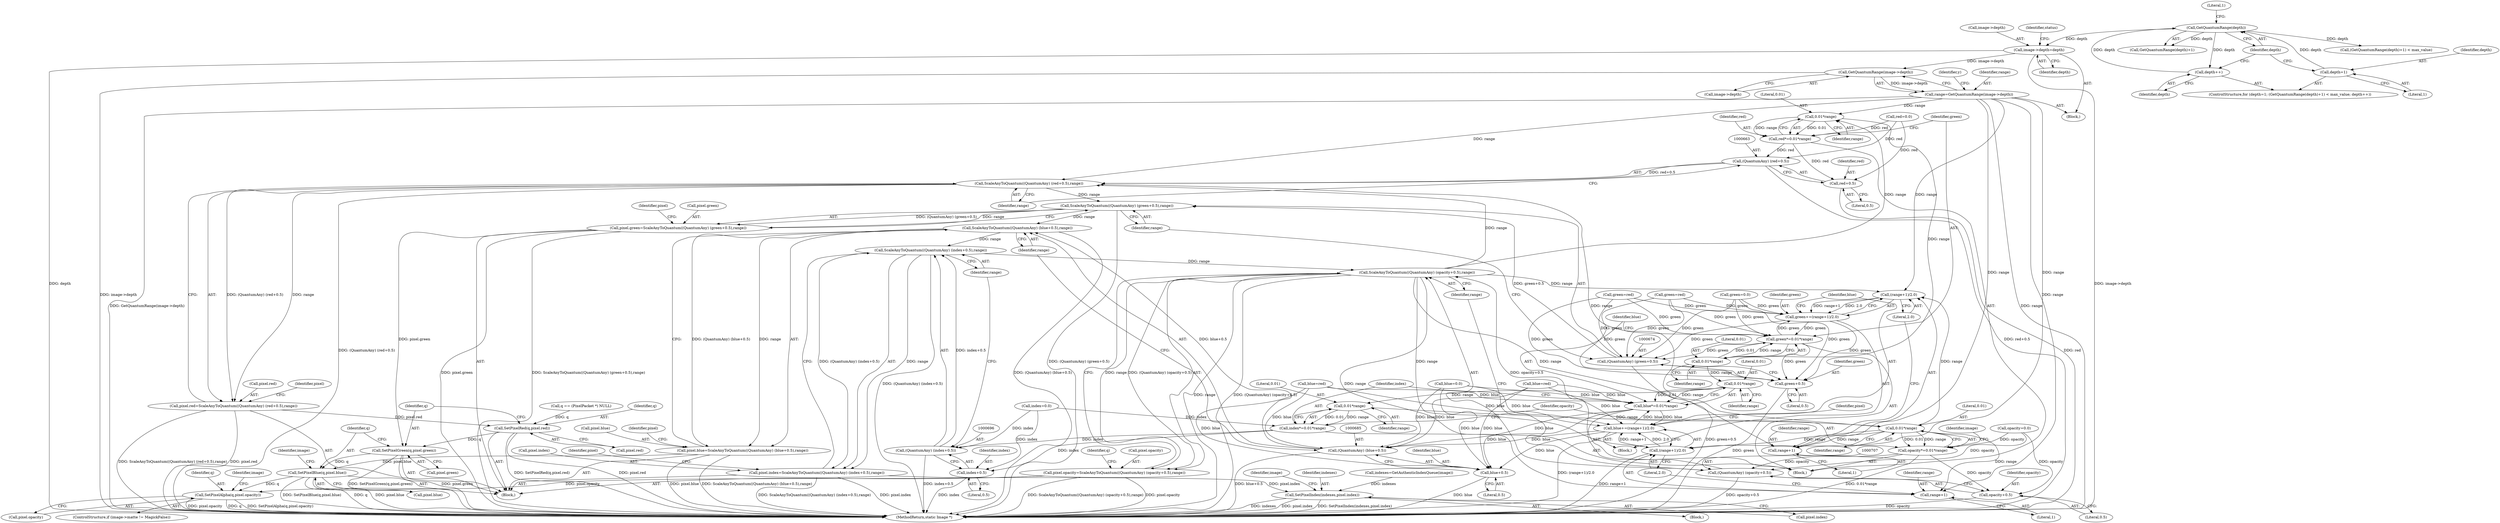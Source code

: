 digraph "0_ImageMagick_f6e9d0d9955e85bdd7540b251cd50d598dacc5e6_67@pointer" {
"1000387" [label="(Call,GetQuantumRange(image->depth))"];
"1000288" [label="(Call,image->depth=depth)"];
"1000282" [label="(Call,GetQuantumRange(depth))"];
"1000286" [label="(Call,depth++)"];
"1000277" [label="(Call,depth=1)"];
"1000385" [label="(Call,range=GetQuantumRange(image->depth))"];
"1000613" [label="(Call,0.01*range)"];
"1000611" [label="(Call,red*=0.01*range)"];
"1000662" [label="(Call,(QuantumAny) (red+0.5))"];
"1000661" [label="(Call,ScaleAnyToQuantum((QuantumAny) (red+0.5),range))"];
"1000657" [label="(Call,pixel.red=ScaleAnyToQuantum((QuantumAny) (red+0.5),range))"];
"1000728" [label="(Call,SetPixelRed(q,pixel.red))"];
"1000733" [label="(Call,SetPixelGreen(q,pixel.green))"];
"1000738" [label="(Call,SetPixelBlue(q,pixel.blue))"];
"1000765" [label="(Call,SetPixelAlpha(q,pixel.opacity))"];
"1000672" [label="(Call,ScaleAnyToQuantum((QuantumAny) (green+0.5),range))"];
"1000668" [label="(Call,pixel.green=ScaleAnyToQuantum((QuantumAny) (green+0.5),range))"];
"1000683" [label="(Call,ScaleAnyToQuantum((QuantumAny) (blue+0.5),range))"];
"1000679" [label="(Call,pixel.blue=ScaleAnyToQuantum((QuantumAny) (blue+0.5),range))"];
"1000694" [label="(Call,ScaleAnyToQuantum((QuantumAny) (index+0.5),range))"];
"1000690" [label="(Call,pixel.index=ScaleAnyToQuantum((QuantumAny) (index+0.5),range))"];
"1000754" [label="(Call,SetPixelIndex(indexes,pixel.index))"];
"1000705" [label="(Call,ScaleAnyToQuantum((QuantumAny) (opacity+0.5),range))"];
"1000645" [label="(Call,(range+1)/2.0)"];
"1000643" [label="(Call,green+=(range+1)/2.0)"];
"1000616" [label="(Call,green*=0.01*range)"];
"1000673" [label="(Call,(QuantumAny) (green+0.5))"];
"1000675" [label="(Call,green+0.5)"];
"1000646" [label="(Call,range+1)"];
"1000652" [label="(Call,(range+1)/2.0)"];
"1000650" [label="(Call,blue+=(range+1)/2.0)"];
"1000621" [label="(Call,blue*=0.01*range)"];
"1000684" [label="(Call,(QuantumAny) (blue+0.5))"];
"1000686" [label="(Call,blue+0.5)"];
"1000653" [label="(Call,range+1)"];
"1000701" [label="(Call,pixel.opacity=ScaleAnyToQuantum((QuantumAny) (opacity+0.5),range))"];
"1000664" [label="(Call,red+0.5)"];
"1000618" [label="(Call,0.01*range)"];
"1000623" [label="(Call,0.01*range)"];
"1000628" [label="(Call,0.01*range)"];
"1000626" [label="(Call,index*=0.01*range)"];
"1000695" [label="(Call,(QuantumAny) (index+0.5))"];
"1000697" [label="(Call,index+0.5)"];
"1000633" [label="(Call,0.01*range)"];
"1000631" [label="(Call,opacity*=0.01*range)"];
"1000706" [label="(Call,(QuantumAny) (opacity+0.5))"];
"1000708" [label="(Call,opacity+0.5)"];
"1000708" [label="(Call,opacity+0.5)"];
"1000611" [label="(Call,red*=0.01*range)"];
"1000618" [label="(Call,0.01*range)"];
"1000281" [label="(Call,GetQuantumRange(depth)+1)"];
"1000656" [label="(Literal,2.0)"];
"1000695" [label="(Call,(QuantumAny) (index+0.5))"];
"1000410" [label="(Call,red=0.0)"];
"1000691" [label="(Call,pixel.index)"];
"1000622" [label="(Identifier,blue)"];
"1000739" [label="(Identifier,q)"];
"1000393" [label="(Identifier,y)"];
"1000706" [label="(Call,(QuantumAny) (opacity+0.5))"];
"1000709" [label="(Identifier,opacity)"];
"1000672" [label="(Call,ScaleAnyToQuantum((QuantumAny) (green+0.5),range))"];
"1000648" [label="(Literal,1)"];
"1000634" [label="(Literal,0.01)"];
"1000613" [label="(Call,0.01*range)"];
"1000670" [label="(Identifier,pixel)"];
"1000759" [label="(ControlStructure,if (image->matte != MagickFalse))"];
"1000646" [label="(Call,range+1)"];
"1000701" [label="(Call,pixel.opacity=ScaleAnyToQuantum((QuantumAny) (opacity+0.5),range))"];
"1000681" [label="(Identifier,pixel)"];
"1000624" [label="(Literal,0.01)"];
"1000684" [label="(Call,(QuantumAny) (blue+0.5))"];
"1000287" [label="(Identifier,depth)"];
"1000746" [label="(Identifier,image)"];
"1000666" [label="(Literal,0.5)"];
"1000619" [label="(Literal,0.01)"];
"1000722" [label="(Call,q == (PixelPacket *) NULL)"];
"1000413" [label="(Call,green=0.0)"];
"1000692" [label="(Identifier,pixel)"];
"1000280" [label="(Call,(GetQuantumRange(depth)+1) < max_value)"];
"1000697" [label="(Call,index+0.5)"];
"1000667" [label="(Identifier,range)"];
"1000662" [label="(Call,(QuantumAny) (red+0.5))"];
"1000698" [label="(Identifier,index)"];
"1000762" [label="(Identifier,image)"];
"1000500" [label="(Call,blue=red)"];
"1000676" [label="(Identifier,green)"];
"1000642" [label="(Block,)"];
"1000687" [label="(Identifier,blue)"];
"1000292" [label="(Identifier,depth)"];
"1000282" [label="(Call,GetQuantumRange(depth))"];
"1000664" [label="(Call,red+0.5)"];
"1000388" [label="(Call,image->depth)"];
"1000628" [label="(Call,0.01*range)"];
"1000658" [label="(Call,pixel.red)"];
"1000729" [label="(Identifier,q)"];
"1000740" [label="(Call,pixel.blue)"];
"1000286" [label="(Call,depth++)"];
"1000644" [label="(Identifier,green)"];
"1000419" [label="(Call,index=0.0)"];
"1000678" [label="(Identifier,range)"];
"1000755" [label="(Identifier,indexes)"];
"1000710" [label="(Literal,0.5)"];
"1000289" [label="(Call,image->depth)"];
"1000387" [label="(Call,GetQuantumRange(image->depth))"];
"1000620" [label="(Identifier,range)"];
"1000754" [label="(Call,SetPixelIndex(indexes,pixel.index))"];
"1000276" [label="(ControlStructure,for (depth=1; (GetQuantumRange(depth)+1) < max_value; depth++))"];
"1000217" [label="(Block,)"];
"1000680" [label="(Call,pixel.blue)"];
"1000683" [label="(Call,ScaleAnyToQuantum((QuantumAny) (blue+0.5),range))"];
"1000294" [label="(Identifier,status)"];
"1000497" [label="(Call,green=red)"];
"1000738" [label="(Call,SetPixelBlue(q,pixel.blue))"];
"1000659" [label="(Identifier,pixel)"];
"1000711" [label="(Identifier,range)"];
"1000734" [label="(Identifier,q)"];
"1000661" [label="(Call,ScaleAnyToQuantum((QuantumAny) (red+0.5),range))"];
"1000645" [label="(Call,(range+1)/2.0)"];
"1000673" [label="(Call,(QuantumAny) (green+0.5))"];
"1000288" [label="(Call,image->depth=depth)"];
"1000631" [label="(Call,opacity*=0.01*range)"];
"1000654" [label="(Identifier,range)"];
"1000284" [label="(Literal,1)"];
"1000677" [label="(Literal,0.5)"];
"1000730" [label="(Call,pixel.red)"];
"1000614" [label="(Literal,0.01)"];
"1000650" [label="(Call,blue+=(range+1)/2.0)"];
"1000627" [label="(Identifier,index)"];
"1000639" [label="(Identifier,image)"];
"1000750" [label="(Call,indexes=GetAuthenticIndexQueue(image))"];
"1000617" [label="(Identifier,green)"];
"1000765" [label="(Call,SetPixelAlpha(q,pixel.opacity))"];
"1000416" [label="(Call,blue=0.0)"];
"1000616" [label="(Call,green*=0.01*range)"];
"1000705" [label="(Call,ScaleAnyToQuantum((QuantumAny) (opacity+0.5),range))"];
"1000846" [label="(MethodReturn,static Image *)"];
"1000633" [label="(Call,0.01*range)"];
"1000655" [label="(Literal,1)"];
"1000632" [label="(Identifier,opacity)"];
"1000702" [label="(Call,pixel.opacity)"];
"1000700" [label="(Identifier,range)"];
"1000643" [label="(Call,green+=(range+1)/2.0)"];
"1000635" [label="(Identifier,range)"];
"1000283" [label="(Identifier,depth)"];
"1000652" [label="(Call,(range+1)/2.0)"];
"1000278" [label="(Identifier,depth)"];
"1000668" [label="(Call,pixel.green=ScaleAnyToQuantum((QuantumAny) (green+0.5),range))"];
"1000612" [label="(Identifier,red)"];
"1000703" [label="(Identifier,pixel)"];
"1000767" [label="(Call,pixel.opacity)"];
"1000630" [label="(Identifier,range)"];
"1000713" [label="(Identifier,q)"];
"1000690" [label="(Call,pixel.index=ScaleAnyToQuantum((QuantumAny) (index+0.5),range))"];
"1000766" [label="(Identifier,q)"];
"1000733" [label="(Call,SetPixelGreen(q,pixel.green))"];
"1000626" [label="(Call,index*=0.01*range)"];
"1000651" [label="(Identifier,blue)"];
"1000621" [label="(Call,blue*=0.01*range)"];
"1000623" [label="(Call,0.01*range)"];
"1000438" [label="(Block,)"];
"1000688" [label="(Literal,0.5)"];
"1000385" [label="(Call,range=GetQuantumRange(image->depth))"];
"1000649" [label="(Literal,2.0)"];
"1000422" [label="(Call,opacity=0.0)"];
"1000629" [label="(Literal,0.01)"];
"1000694" [label="(Call,ScaleAnyToQuantum((QuantumAny) (index+0.5),range))"];
"1000480" [label="(Call,blue=red)"];
"1000675" [label="(Call,green+0.5)"];
"1000657" [label="(Call,pixel.red=ScaleAnyToQuantum((QuantumAny) (red+0.5),range))"];
"1000477" [label="(Call,green=red)"];
"1000669" [label="(Call,pixel.green)"];
"1000686" [label="(Call,blue+0.5)"];
"1000773" [label="(Identifier,image)"];
"1000615" [label="(Identifier,range)"];
"1000625" [label="(Identifier,range)"];
"1000679" [label="(Call,pixel.blue=ScaleAnyToQuantum((QuantumAny) (blue+0.5),range))"];
"1000749" [label="(Block,)"];
"1000386" [label="(Identifier,range)"];
"1000756" [label="(Call,pixel.index)"];
"1000735" [label="(Call,pixel.green)"];
"1000689" [label="(Identifier,range)"];
"1000610" [label="(Block,)"];
"1000699" [label="(Literal,0.5)"];
"1000279" [label="(Literal,1)"];
"1000653" [label="(Call,range+1)"];
"1000647" [label="(Identifier,range)"];
"1000665" [label="(Identifier,red)"];
"1000277" [label="(Call,depth=1)"];
"1000728" [label="(Call,SetPixelRed(q,pixel.red))"];
"1000387" -> "1000385"  [label="AST: "];
"1000387" -> "1000388"  [label="CFG: "];
"1000388" -> "1000387"  [label="AST: "];
"1000385" -> "1000387"  [label="CFG: "];
"1000387" -> "1000846"  [label="DDG: image->depth"];
"1000387" -> "1000385"  [label="DDG: image->depth"];
"1000288" -> "1000387"  [label="DDG: image->depth"];
"1000288" -> "1000217"  [label="AST: "];
"1000288" -> "1000292"  [label="CFG: "];
"1000289" -> "1000288"  [label="AST: "];
"1000292" -> "1000288"  [label="AST: "];
"1000294" -> "1000288"  [label="CFG: "];
"1000288" -> "1000846"  [label="DDG: depth"];
"1000288" -> "1000846"  [label="DDG: image->depth"];
"1000282" -> "1000288"  [label="DDG: depth"];
"1000282" -> "1000281"  [label="AST: "];
"1000282" -> "1000283"  [label="CFG: "];
"1000283" -> "1000282"  [label="AST: "];
"1000284" -> "1000282"  [label="CFG: "];
"1000282" -> "1000280"  [label="DDG: depth"];
"1000282" -> "1000281"  [label="DDG: depth"];
"1000286" -> "1000282"  [label="DDG: depth"];
"1000277" -> "1000282"  [label="DDG: depth"];
"1000282" -> "1000286"  [label="DDG: depth"];
"1000286" -> "1000276"  [label="AST: "];
"1000286" -> "1000287"  [label="CFG: "];
"1000287" -> "1000286"  [label="AST: "];
"1000283" -> "1000286"  [label="CFG: "];
"1000277" -> "1000276"  [label="AST: "];
"1000277" -> "1000279"  [label="CFG: "];
"1000278" -> "1000277"  [label="AST: "];
"1000279" -> "1000277"  [label="AST: "];
"1000283" -> "1000277"  [label="CFG: "];
"1000385" -> "1000217"  [label="AST: "];
"1000386" -> "1000385"  [label="AST: "];
"1000393" -> "1000385"  [label="CFG: "];
"1000385" -> "1000846"  [label="DDG: GetQuantumRange(image->depth)"];
"1000385" -> "1000846"  [label="DDG: range"];
"1000385" -> "1000613"  [label="DDG: range"];
"1000385" -> "1000645"  [label="DDG: range"];
"1000385" -> "1000646"  [label="DDG: range"];
"1000385" -> "1000652"  [label="DDG: range"];
"1000385" -> "1000653"  [label="DDG: range"];
"1000385" -> "1000661"  [label="DDG: range"];
"1000613" -> "1000611"  [label="AST: "];
"1000613" -> "1000615"  [label="CFG: "];
"1000614" -> "1000613"  [label="AST: "];
"1000615" -> "1000613"  [label="AST: "];
"1000611" -> "1000613"  [label="CFG: "];
"1000613" -> "1000611"  [label="DDG: 0.01"];
"1000613" -> "1000611"  [label="DDG: range"];
"1000705" -> "1000613"  [label="DDG: range"];
"1000613" -> "1000618"  [label="DDG: range"];
"1000611" -> "1000610"  [label="AST: "];
"1000612" -> "1000611"  [label="AST: "];
"1000617" -> "1000611"  [label="CFG: "];
"1000410" -> "1000611"  [label="DDG: red"];
"1000611" -> "1000662"  [label="DDG: red"];
"1000611" -> "1000664"  [label="DDG: red"];
"1000662" -> "1000661"  [label="AST: "];
"1000662" -> "1000664"  [label="CFG: "];
"1000663" -> "1000662"  [label="AST: "];
"1000664" -> "1000662"  [label="AST: "];
"1000667" -> "1000662"  [label="CFG: "];
"1000662" -> "1000846"  [label="DDG: red+0.5"];
"1000662" -> "1000661"  [label="DDG: red+0.5"];
"1000410" -> "1000662"  [label="DDG: red"];
"1000661" -> "1000657"  [label="AST: "];
"1000661" -> "1000667"  [label="CFG: "];
"1000667" -> "1000661"  [label="AST: "];
"1000657" -> "1000661"  [label="CFG: "];
"1000661" -> "1000846"  [label="DDG: (QuantumAny) (red+0.5)"];
"1000661" -> "1000657"  [label="DDG: (QuantumAny) (red+0.5)"];
"1000661" -> "1000657"  [label="DDG: range"];
"1000705" -> "1000661"  [label="DDG: range"];
"1000633" -> "1000661"  [label="DDG: range"];
"1000661" -> "1000672"  [label="DDG: range"];
"1000657" -> "1000438"  [label="AST: "];
"1000658" -> "1000657"  [label="AST: "];
"1000670" -> "1000657"  [label="CFG: "];
"1000657" -> "1000846"  [label="DDG: ScaleAnyToQuantum((QuantumAny) (red+0.5),range)"];
"1000657" -> "1000846"  [label="DDG: pixel.red"];
"1000657" -> "1000728"  [label="DDG: pixel.red"];
"1000728" -> "1000438"  [label="AST: "];
"1000728" -> "1000730"  [label="CFG: "];
"1000729" -> "1000728"  [label="AST: "];
"1000730" -> "1000728"  [label="AST: "];
"1000734" -> "1000728"  [label="CFG: "];
"1000728" -> "1000846"  [label="DDG: pixel.red"];
"1000728" -> "1000846"  [label="DDG: SetPixelRed(q,pixel.red)"];
"1000722" -> "1000728"  [label="DDG: q"];
"1000728" -> "1000733"  [label="DDG: q"];
"1000733" -> "1000438"  [label="AST: "];
"1000733" -> "1000735"  [label="CFG: "];
"1000734" -> "1000733"  [label="AST: "];
"1000735" -> "1000733"  [label="AST: "];
"1000739" -> "1000733"  [label="CFG: "];
"1000733" -> "1000846"  [label="DDG: pixel.green"];
"1000733" -> "1000846"  [label="DDG: SetPixelGreen(q,pixel.green)"];
"1000668" -> "1000733"  [label="DDG: pixel.green"];
"1000733" -> "1000738"  [label="DDG: q"];
"1000738" -> "1000438"  [label="AST: "];
"1000738" -> "1000740"  [label="CFG: "];
"1000739" -> "1000738"  [label="AST: "];
"1000740" -> "1000738"  [label="AST: "];
"1000746" -> "1000738"  [label="CFG: "];
"1000738" -> "1000846"  [label="DDG: q"];
"1000738" -> "1000846"  [label="DDG: pixel.blue"];
"1000738" -> "1000846"  [label="DDG: SetPixelBlue(q,pixel.blue)"];
"1000679" -> "1000738"  [label="DDG: pixel.blue"];
"1000738" -> "1000765"  [label="DDG: q"];
"1000765" -> "1000759"  [label="AST: "];
"1000765" -> "1000767"  [label="CFG: "];
"1000766" -> "1000765"  [label="AST: "];
"1000767" -> "1000765"  [label="AST: "];
"1000773" -> "1000765"  [label="CFG: "];
"1000765" -> "1000846"  [label="DDG: pixel.opacity"];
"1000765" -> "1000846"  [label="DDG: q"];
"1000765" -> "1000846"  [label="DDG: SetPixelAlpha(q,pixel.opacity)"];
"1000701" -> "1000765"  [label="DDG: pixel.opacity"];
"1000672" -> "1000668"  [label="AST: "];
"1000672" -> "1000678"  [label="CFG: "];
"1000673" -> "1000672"  [label="AST: "];
"1000678" -> "1000672"  [label="AST: "];
"1000668" -> "1000672"  [label="CFG: "];
"1000672" -> "1000846"  [label="DDG: (QuantumAny) (green+0.5)"];
"1000672" -> "1000668"  [label="DDG: (QuantumAny) (green+0.5)"];
"1000672" -> "1000668"  [label="DDG: range"];
"1000673" -> "1000672"  [label="DDG: green+0.5"];
"1000672" -> "1000683"  [label="DDG: range"];
"1000668" -> "1000438"  [label="AST: "];
"1000669" -> "1000668"  [label="AST: "];
"1000681" -> "1000668"  [label="CFG: "];
"1000668" -> "1000846"  [label="DDG: ScaleAnyToQuantum((QuantumAny) (green+0.5),range)"];
"1000668" -> "1000846"  [label="DDG: pixel.green"];
"1000683" -> "1000679"  [label="AST: "];
"1000683" -> "1000689"  [label="CFG: "];
"1000684" -> "1000683"  [label="AST: "];
"1000689" -> "1000683"  [label="AST: "];
"1000679" -> "1000683"  [label="CFG: "];
"1000683" -> "1000846"  [label="DDG: (QuantumAny) (blue+0.5)"];
"1000683" -> "1000679"  [label="DDG: (QuantumAny) (blue+0.5)"];
"1000683" -> "1000679"  [label="DDG: range"];
"1000684" -> "1000683"  [label="DDG: blue+0.5"];
"1000683" -> "1000694"  [label="DDG: range"];
"1000679" -> "1000438"  [label="AST: "];
"1000680" -> "1000679"  [label="AST: "];
"1000692" -> "1000679"  [label="CFG: "];
"1000679" -> "1000846"  [label="DDG: ScaleAnyToQuantum((QuantumAny) (blue+0.5),range)"];
"1000679" -> "1000846"  [label="DDG: pixel.blue"];
"1000694" -> "1000690"  [label="AST: "];
"1000694" -> "1000700"  [label="CFG: "];
"1000695" -> "1000694"  [label="AST: "];
"1000700" -> "1000694"  [label="AST: "];
"1000690" -> "1000694"  [label="CFG: "];
"1000694" -> "1000846"  [label="DDG: (QuantumAny) (index+0.5)"];
"1000694" -> "1000690"  [label="DDG: (QuantumAny) (index+0.5)"];
"1000694" -> "1000690"  [label="DDG: range"];
"1000695" -> "1000694"  [label="DDG: index+0.5"];
"1000694" -> "1000705"  [label="DDG: range"];
"1000690" -> "1000438"  [label="AST: "];
"1000691" -> "1000690"  [label="AST: "];
"1000703" -> "1000690"  [label="CFG: "];
"1000690" -> "1000846"  [label="DDG: ScaleAnyToQuantum((QuantumAny) (index+0.5),range)"];
"1000690" -> "1000846"  [label="DDG: pixel.index"];
"1000690" -> "1000754"  [label="DDG: pixel.index"];
"1000754" -> "1000749"  [label="AST: "];
"1000754" -> "1000756"  [label="CFG: "];
"1000755" -> "1000754"  [label="AST: "];
"1000756" -> "1000754"  [label="AST: "];
"1000762" -> "1000754"  [label="CFG: "];
"1000754" -> "1000846"  [label="DDG: SetPixelIndex(indexes,pixel.index)"];
"1000754" -> "1000846"  [label="DDG: indexes"];
"1000754" -> "1000846"  [label="DDG: pixel.index"];
"1000750" -> "1000754"  [label="DDG: indexes"];
"1000705" -> "1000701"  [label="AST: "];
"1000705" -> "1000711"  [label="CFG: "];
"1000706" -> "1000705"  [label="AST: "];
"1000711" -> "1000705"  [label="AST: "];
"1000701" -> "1000705"  [label="CFG: "];
"1000705" -> "1000846"  [label="DDG: range"];
"1000705" -> "1000846"  [label="DDG: (QuantumAny) (opacity+0.5)"];
"1000705" -> "1000645"  [label="DDG: range"];
"1000705" -> "1000646"  [label="DDG: range"];
"1000705" -> "1000652"  [label="DDG: range"];
"1000705" -> "1000653"  [label="DDG: range"];
"1000705" -> "1000701"  [label="DDG: (QuantumAny) (opacity+0.5)"];
"1000705" -> "1000701"  [label="DDG: range"];
"1000706" -> "1000705"  [label="DDG: opacity+0.5"];
"1000645" -> "1000643"  [label="AST: "];
"1000645" -> "1000649"  [label="CFG: "];
"1000646" -> "1000645"  [label="AST: "];
"1000649" -> "1000645"  [label="AST: "];
"1000643" -> "1000645"  [label="CFG: "];
"1000645" -> "1000643"  [label="DDG: range+1"];
"1000645" -> "1000643"  [label="DDG: 2.0"];
"1000633" -> "1000645"  [label="DDG: range"];
"1000643" -> "1000642"  [label="AST: "];
"1000644" -> "1000643"  [label="AST: "];
"1000651" -> "1000643"  [label="CFG: "];
"1000643" -> "1000616"  [label="DDG: green"];
"1000497" -> "1000643"  [label="DDG: green"];
"1000616" -> "1000643"  [label="DDG: green"];
"1000413" -> "1000643"  [label="DDG: green"];
"1000477" -> "1000643"  [label="DDG: green"];
"1000643" -> "1000673"  [label="DDG: green"];
"1000643" -> "1000675"  [label="DDG: green"];
"1000616" -> "1000610"  [label="AST: "];
"1000616" -> "1000618"  [label="CFG: "];
"1000617" -> "1000616"  [label="AST: "];
"1000618" -> "1000616"  [label="AST: "];
"1000622" -> "1000616"  [label="CFG: "];
"1000618" -> "1000616"  [label="DDG: 0.01"];
"1000618" -> "1000616"  [label="DDG: range"];
"1000497" -> "1000616"  [label="DDG: green"];
"1000413" -> "1000616"  [label="DDG: green"];
"1000477" -> "1000616"  [label="DDG: green"];
"1000616" -> "1000673"  [label="DDG: green"];
"1000616" -> "1000675"  [label="DDG: green"];
"1000673" -> "1000675"  [label="CFG: "];
"1000674" -> "1000673"  [label="AST: "];
"1000675" -> "1000673"  [label="AST: "];
"1000678" -> "1000673"  [label="CFG: "];
"1000673" -> "1000846"  [label="DDG: green+0.5"];
"1000497" -> "1000673"  [label="DDG: green"];
"1000413" -> "1000673"  [label="DDG: green"];
"1000477" -> "1000673"  [label="DDG: green"];
"1000675" -> "1000677"  [label="CFG: "];
"1000676" -> "1000675"  [label="AST: "];
"1000677" -> "1000675"  [label="AST: "];
"1000675" -> "1000846"  [label="DDG: green"];
"1000497" -> "1000675"  [label="DDG: green"];
"1000413" -> "1000675"  [label="DDG: green"];
"1000477" -> "1000675"  [label="DDG: green"];
"1000646" -> "1000648"  [label="CFG: "];
"1000647" -> "1000646"  [label="AST: "];
"1000648" -> "1000646"  [label="AST: "];
"1000649" -> "1000646"  [label="CFG: "];
"1000633" -> "1000646"  [label="DDG: range"];
"1000652" -> "1000650"  [label="AST: "];
"1000652" -> "1000656"  [label="CFG: "];
"1000653" -> "1000652"  [label="AST: "];
"1000656" -> "1000652"  [label="AST: "];
"1000650" -> "1000652"  [label="CFG: "];
"1000652" -> "1000846"  [label="DDG: range+1"];
"1000652" -> "1000650"  [label="DDG: range+1"];
"1000652" -> "1000650"  [label="DDG: 2.0"];
"1000633" -> "1000652"  [label="DDG: range"];
"1000650" -> "1000642"  [label="AST: "];
"1000651" -> "1000650"  [label="AST: "];
"1000659" -> "1000650"  [label="CFG: "];
"1000650" -> "1000846"  [label="DDG: (range+1)/2.0"];
"1000650" -> "1000621"  [label="DDG: blue"];
"1000621" -> "1000650"  [label="DDG: blue"];
"1000500" -> "1000650"  [label="DDG: blue"];
"1000416" -> "1000650"  [label="DDG: blue"];
"1000480" -> "1000650"  [label="DDG: blue"];
"1000650" -> "1000684"  [label="DDG: blue"];
"1000650" -> "1000686"  [label="DDG: blue"];
"1000621" -> "1000610"  [label="AST: "];
"1000621" -> "1000623"  [label="CFG: "];
"1000622" -> "1000621"  [label="AST: "];
"1000623" -> "1000621"  [label="AST: "];
"1000627" -> "1000621"  [label="CFG: "];
"1000623" -> "1000621"  [label="DDG: 0.01"];
"1000623" -> "1000621"  [label="DDG: range"];
"1000500" -> "1000621"  [label="DDG: blue"];
"1000416" -> "1000621"  [label="DDG: blue"];
"1000480" -> "1000621"  [label="DDG: blue"];
"1000621" -> "1000684"  [label="DDG: blue"];
"1000621" -> "1000686"  [label="DDG: blue"];
"1000684" -> "1000686"  [label="CFG: "];
"1000685" -> "1000684"  [label="AST: "];
"1000686" -> "1000684"  [label="AST: "];
"1000689" -> "1000684"  [label="CFG: "];
"1000684" -> "1000846"  [label="DDG: blue+0.5"];
"1000500" -> "1000684"  [label="DDG: blue"];
"1000416" -> "1000684"  [label="DDG: blue"];
"1000480" -> "1000684"  [label="DDG: blue"];
"1000686" -> "1000688"  [label="CFG: "];
"1000687" -> "1000686"  [label="AST: "];
"1000688" -> "1000686"  [label="AST: "];
"1000686" -> "1000846"  [label="DDG: blue"];
"1000500" -> "1000686"  [label="DDG: blue"];
"1000416" -> "1000686"  [label="DDG: blue"];
"1000480" -> "1000686"  [label="DDG: blue"];
"1000653" -> "1000655"  [label="CFG: "];
"1000654" -> "1000653"  [label="AST: "];
"1000655" -> "1000653"  [label="AST: "];
"1000656" -> "1000653"  [label="CFG: "];
"1000633" -> "1000653"  [label="DDG: range"];
"1000701" -> "1000438"  [label="AST: "];
"1000702" -> "1000701"  [label="AST: "];
"1000713" -> "1000701"  [label="CFG: "];
"1000701" -> "1000846"  [label="DDG: ScaleAnyToQuantum((QuantumAny) (opacity+0.5),range)"];
"1000701" -> "1000846"  [label="DDG: pixel.opacity"];
"1000664" -> "1000666"  [label="CFG: "];
"1000665" -> "1000664"  [label="AST: "];
"1000666" -> "1000664"  [label="AST: "];
"1000664" -> "1000846"  [label="DDG: red"];
"1000410" -> "1000664"  [label="DDG: red"];
"1000618" -> "1000620"  [label="CFG: "];
"1000619" -> "1000618"  [label="AST: "];
"1000620" -> "1000618"  [label="AST: "];
"1000618" -> "1000623"  [label="DDG: range"];
"1000623" -> "1000625"  [label="CFG: "];
"1000624" -> "1000623"  [label="AST: "];
"1000625" -> "1000623"  [label="AST: "];
"1000623" -> "1000628"  [label="DDG: range"];
"1000628" -> "1000626"  [label="AST: "];
"1000628" -> "1000630"  [label="CFG: "];
"1000629" -> "1000628"  [label="AST: "];
"1000630" -> "1000628"  [label="AST: "];
"1000626" -> "1000628"  [label="CFG: "];
"1000628" -> "1000626"  [label="DDG: 0.01"];
"1000628" -> "1000626"  [label="DDG: range"];
"1000628" -> "1000633"  [label="DDG: range"];
"1000626" -> "1000610"  [label="AST: "];
"1000627" -> "1000626"  [label="AST: "];
"1000632" -> "1000626"  [label="CFG: "];
"1000419" -> "1000626"  [label="DDG: index"];
"1000626" -> "1000695"  [label="DDG: index"];
"1000626" -> "1000697"  [label="DDG: index"];
"1000695" -> "1000697"  [label="CFG: "];
"1000696" -> "1000695"  [label="AST: "];
"1000697" -> "1000695"  [label="AST: "];
"1000700" -> "1000695"  [label="CFG: "];
"1000695" -> "1000846"  [label="DDG: index+0.5"];
"1000419" -> "1000695"  [label="DDG: index"];
"1000697" -> "1000699"  [label="CFG: "];
"1000698" -> "1000697"  [label="AST: "];
"1000699" -> "1000697"  [label="AST: "];
"1000697" -> "1000846"  [label="DDG: index"];
"1000419" -> "1000697"  [label="DDG: index"];
"1000633" -> "1000631"  [label="AST: "];
"1000633" -> "1000635"  [label="CFG: "];
"1000634" -> "1000633"  [label="AST: "];
"1000635" -> "1000633"  [label="AST: "];
"1000631" -> "1000633"  [label="CFG: "];
"1000633" -> "1000631"  [label="DDG: 0.01"];
"1000633" -> "1000631"  [label="DDG: range"];
"1000631" -> "1000610"  [label="AST: "];
"1000632" -> "1000631"  [label="AST: "];
"1000639" -> "1000631"  [label="CFG: "];
"1000631" -> "1000846"  [label="DDG: 0.01*range"];
"1000422" -> "1000631"  [label="DDG: opacity"];
"1000631" -> "1000706"  [label="DDG: opacity"];
"1000631" -> "1000708"  [label="DDG: opacity"];
"1000706" -> "1000708"  [label="CFG: "];
"1000707" -> "1000706"  [label="AST: "];
"1000708" -> "1000706"  [label="AST: "];
"1000711" -> "1000706"  [label="CFG: "];
"1000706" -> "1000846"  [label="DDG: opacity+0.5"];
"1000422" -> "1000706"  [label="DDG: opacity"];
"1000708" -> "1000710"  [label="CFG: "];
"1000709" -> "1000708"  [label="AST: "];
"1000710" -> "1000708"  [label="AST: "];
"1000708" -> "1000846"  [label="DDG: opacity"];
"1000422" -> "1000708"  [label="DDG: opacity"];
}
